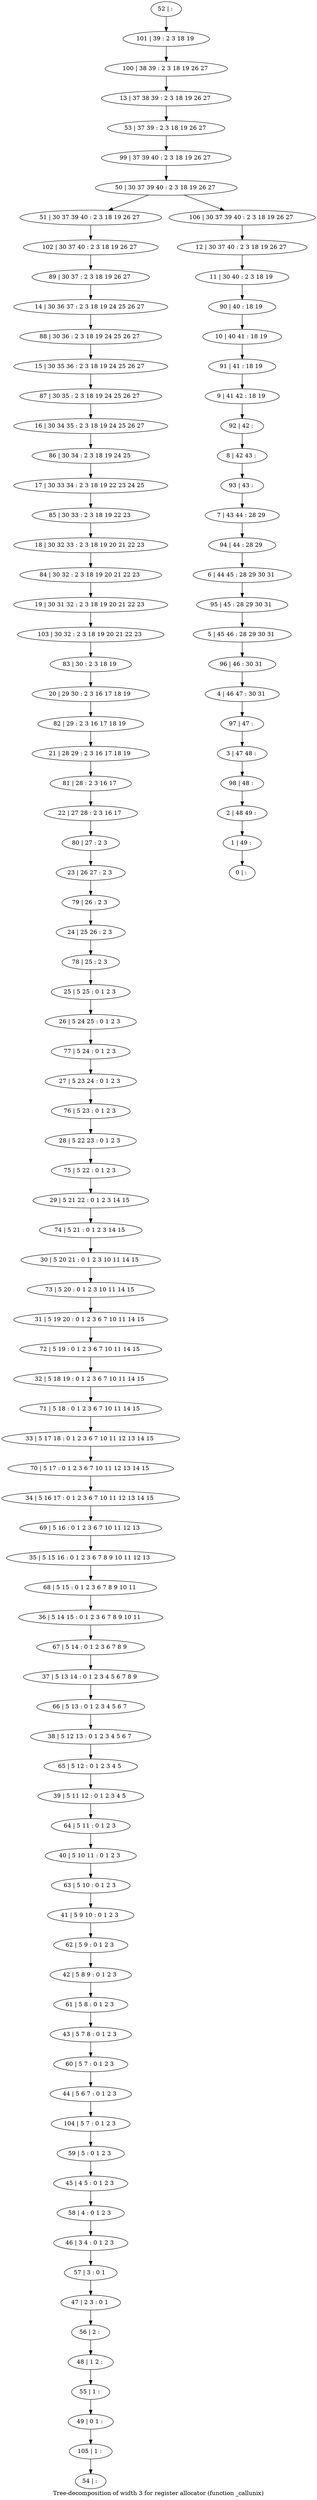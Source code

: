digraph G {
graph [label="Tree-decomposition of width 3 for register allocator (function _callunix)"]
0[label="0 | : "];
1[label="1 | 49 : "];
2[label="2 | 48 49 : "];
3[label="3 | 47 48 : "];
4[label="4 | 46 47 : 30 31 "];
5[label="5 | 45 46 : 28 29 30 31 "];
6[label="6 | 44 45 : 28 29 30 31 "];
7[label="7 | 43 44 : 28 29 "];
8[label="8 | 42 43 : "];
9[label="9 | 41 42 : 18 19 "];
10[label="10 | 40 41 : 18 19 "];
11[label="11 | 30 40 : 2 3 18 19 "];
12[label="12 | 30 37 40 : 2 3 18 19 26 27 "];
13[label="13 | 37 38 39 : 2 3 18 19 26 27 "];
14[label="14 | 30 36 37 : 2 3 18 19 24 25 26 27 "];
15[label="15 | 30 35 36 : 2 3 18 19 24 25 26 27 "];
16[label="16 | 30 34 35 : 2 3 18 19 24 25 26 27 "];
17[label="17 | 30 33 34 : 2 3 18 19 22 23 24 25 "];
18[label="18 | 30 32 33 : 2 3 18 19 20 21 22 23 "];
19[label="19 | 30 31 32 : 2 3 18 19 20 21 22 23 "];
20[label="20 | 29 30 : 2 3 16 17 18 19 "];
21[label="21 | 28 29 : 2 3 16 17 18 19 "];
22[label="22 | 27 28 : 2 3 16 17 "];
23[label="23 | 26 27 : 2 3 "];
24[label="24 | 25 26 : 2 3 "];
25[label="25 | 5 25 : 0 1 2 3 "];
26[label="26 | 5 24 25 : 0 1 2 3 "];
27[label="27 | 5 23 24 : 0 1 2 3 "];
28[label="28 | 5 22 23 : 0 1 2 3 "];
29[label="29 | 5 21 22 : 0 1 2 3 14 15 "];
30[label="30 | 5 20 21 : 0 1 2 3 10 11 14 15 "];
31[label="31 | 5 19 20 : 0 1 2 3 6 7 10 11 14 15 "];
32[label="32 | 5 18 19 : 0 1 2 3 6 7 10 11 14 15 "];
33[label="33 | 5 17 18 : 0 1 2 3 6 7 10 11 12 13 14 15 "];
34[label="34 | 5 16 17 : 0 1 2 3 6 7 10 11 12 13 14 15 "];
35[label="35 | 5 15 16 : 0 1 2 3 6 7 8 9 10 11 12 13 "];
36[label="36 | 5 14 15 : 0 1 2 3 6 7 8 9 10 11 "];
37[label="37 | 5 13 14 : 0 1 2 3 4 5 6 7 8 9 "];
38[label="38 | 5 12 13 : 0 1 2 3 4 5 6 7 "];
39[label="39 | 5 11 12 : 0 1 2 3 4 5 "];
40[label="40 | 5 10 11 : 0 1 2 3 "];
41[label="41 | 5 9 10 : 0 1 2 3 "];
42[label="42 | 5 8 9 : 0 1 2 3 "];
43[label="43 | 5 7 8 : 0 1 2 3 "];
44[label="44 | 5 6 7 : 0 1 2 3 "];
45[label="45 | 4 5 : 0 1 2 3 "];
46[label="46 | 3 4 : 0 1 2 3 "];
47[label="47 | 2 3 : 0 1 "];
48[label="48 | 1 2 : "];
49[label="49 | 0 1 : "];
50[label="50 | 30 37 39 40 : 2 3 18 19 26 27 "];
51[label="51 | 30 37 39 40 : 2 3 18 19 26 27 "];
52[label="52 | : "];
53[label="53 | 37 39 : 2 3 18 19 26 27 "];
54[label="54 | : "];
55[label="55 | 1 : "];
56[label="56 | 2 : "];
57[label="57 | 3 : 0 1 "];
58[label="58 | 4 : 0 1 2 3 "];
59[label="59 | 5 : 0 1 2 3 "];
60[label="60 | 5 7 : 0 1 2 3 "];
61[label="61 | 5 8 : 0 1 2 3 "];
62[label="62 | 5 9 : 0 1 2 3 "];
63[label="63 | 5 10 : 0 1 2 3 "];
64[label="64 | 5 11 : 0 1 2 3 "];
65[label="65 | 5 12 : 0 1 2 3 4 5 "];
66[label="66 | 5 13 : 0 1 2 3 4 5 6 7 "];
67[label="67 | 5 14 : 0 1 2 3 6 7 8 9 "];
68[label="68 | 5 15 : 0 1 2 3 6 7 8 9 10 11 "];
69[label="69 | 5 16 : 0 1 2 3 6 7 10 11 12 13 "];
70[label="70 | 5 17 : 0 1 2 3 6 7 10 11 12 13 14 15 "];
71[label="71 | 5 18 : 0 1 2 3 6 7 10 11 14 15 "];
72[label="72 | 5 19 : 0 1 2 3 6 7 10 11 14 15 "];
73[label="73 | 5 20 : 0 1 2 3 10 11 14 15 "];
74[label="74 | 5 21 : 0 1 2 3 14 15 "];
75[label="75 | 5 22 : 0 1 2 3 "];
76[label="76 | 5 23 : 0 1 2 3 "];
77[label="77 | 5 24 : 0 1 2 3 "];
78[label="78 | 25 : 2 3 "];
79[label="79 | 26 : 2 3 "];
80[label="80 | 27 : 2 3 "];
81[label="81 | 28 : 2 3 16 17 "];
82[label="82 | 29 : 2 3 16 17 18 19 "];
83[label="83 | 30 : 2 3 18 19 "];
84[label="84 | 30 32 : 2 3 18 19 20 21 22 23 "];
85[label="85 | 30 33 : 2 3 18 19 22 23 "];
86[label="86 | 30 34 : 2 3 18 19 24 25 "];
87[label="87 | 30 35 : 2 3 18 19 24 25 26 27 "];
88[label="88 | 30 36 : 2 3 18 19 24 25 26 27 "];
89[label="89 | 30 37 : 2 3 18 19 26 27 "];
90[label="90 | 40 : 18 19 "];
91[label="91 | 41 : 18 19 "];
92[label="92 | 42 : "];
93[label="93 | 43 : "];
94[label="94 | 44 : 28 29 "];
95[label="95 | 45 : 28 29 30 31 "];
96[label="96 | 46 : 30 31 "];
97[label="97 | 47 : "];
98[label="98 | 48 : "];
99[label="99 | 37 39 40 : 2 3 18 19 26 27 "];
100[label="100 | 38 39 : 2 3 18 19 26 27 "];
101[label="101 | 39 : 2 3 18 19 "];
102[label="102 | 30 37 40 : 2 3 18 19 26 27 "];
103[label="103 | 30 32 : 2 3 18 19 20 21 22 23 "];
104[label="104 | 5 7 : 0 1 2 3 "];
105[label="105 | 1 : "];
106[label="106 | 30 37 39 40 : 2 3 18 19 26 27 "];
25->26 ;
55->49 ;
48->55 ;
56->48 ;
47->56 ;
57->47 ;
46->57 ;
58->46 ;
45->58 ;
59->45 ;
60->44 ;
43->60 ;
61->43 ;
42->61 ;
62->42 ;
41->62 ;
63->41 ;
40->63 ;
64->40 ;
39->64 ;
65->39 ;
38->65 ;
66->38 ;
37->66 ;
67->37 ;
36->67 ;
68->36 ;
35->68 ;
69->35 ;
34->69 ;
70->34 ;
33->70 ;
71->33 ;
32->71 ;
72->32 ;
31->72 ;
73->31 ;
30->73 ;
74->30 ;
29->74 ;
75->29 ;
28->75 ;
76->28 ;
27->76 ;
77->27 ;
26->77 ;
78->25 ;
24->78 ;
79->24 ;
23->79 ;
80->23 ;
22->80 ;
81->22 ;
21->81 ;
82->21 ;
20->82 ;
83->20 ;
84->19 ;
18->84 ;
85->18 ;
17->85 ;
86->17 ;
16->86 ;
87->16 ;
15->87 ;
88->15 ;
14->88 ;
89->14 ;
102->89 ;
51->102 ;
103->83 ;
19->103 ;
104->59 ;
44->104 ;
105->54 ;
49->105 ;
52->101 ;
101->100 ;
100->13 ;
13->53 ;
53->99 ;
99->50 ;
12->11 ;
11->90 ;
90->10 ;
10->91 ;
91->9 ;
9->92 ;
92->8 ;
8->93 ;
93->7 ;
7->94 ;
94->6 ;
6->95 ;
95->5 ;
5->96 ;
96->4 ;
4->97 ;
97->3 ;
3->98 ;
98->2 ;
2->1 ;
1->0 ;
106->12 ;
50->51 ;
50->106 ;
}
